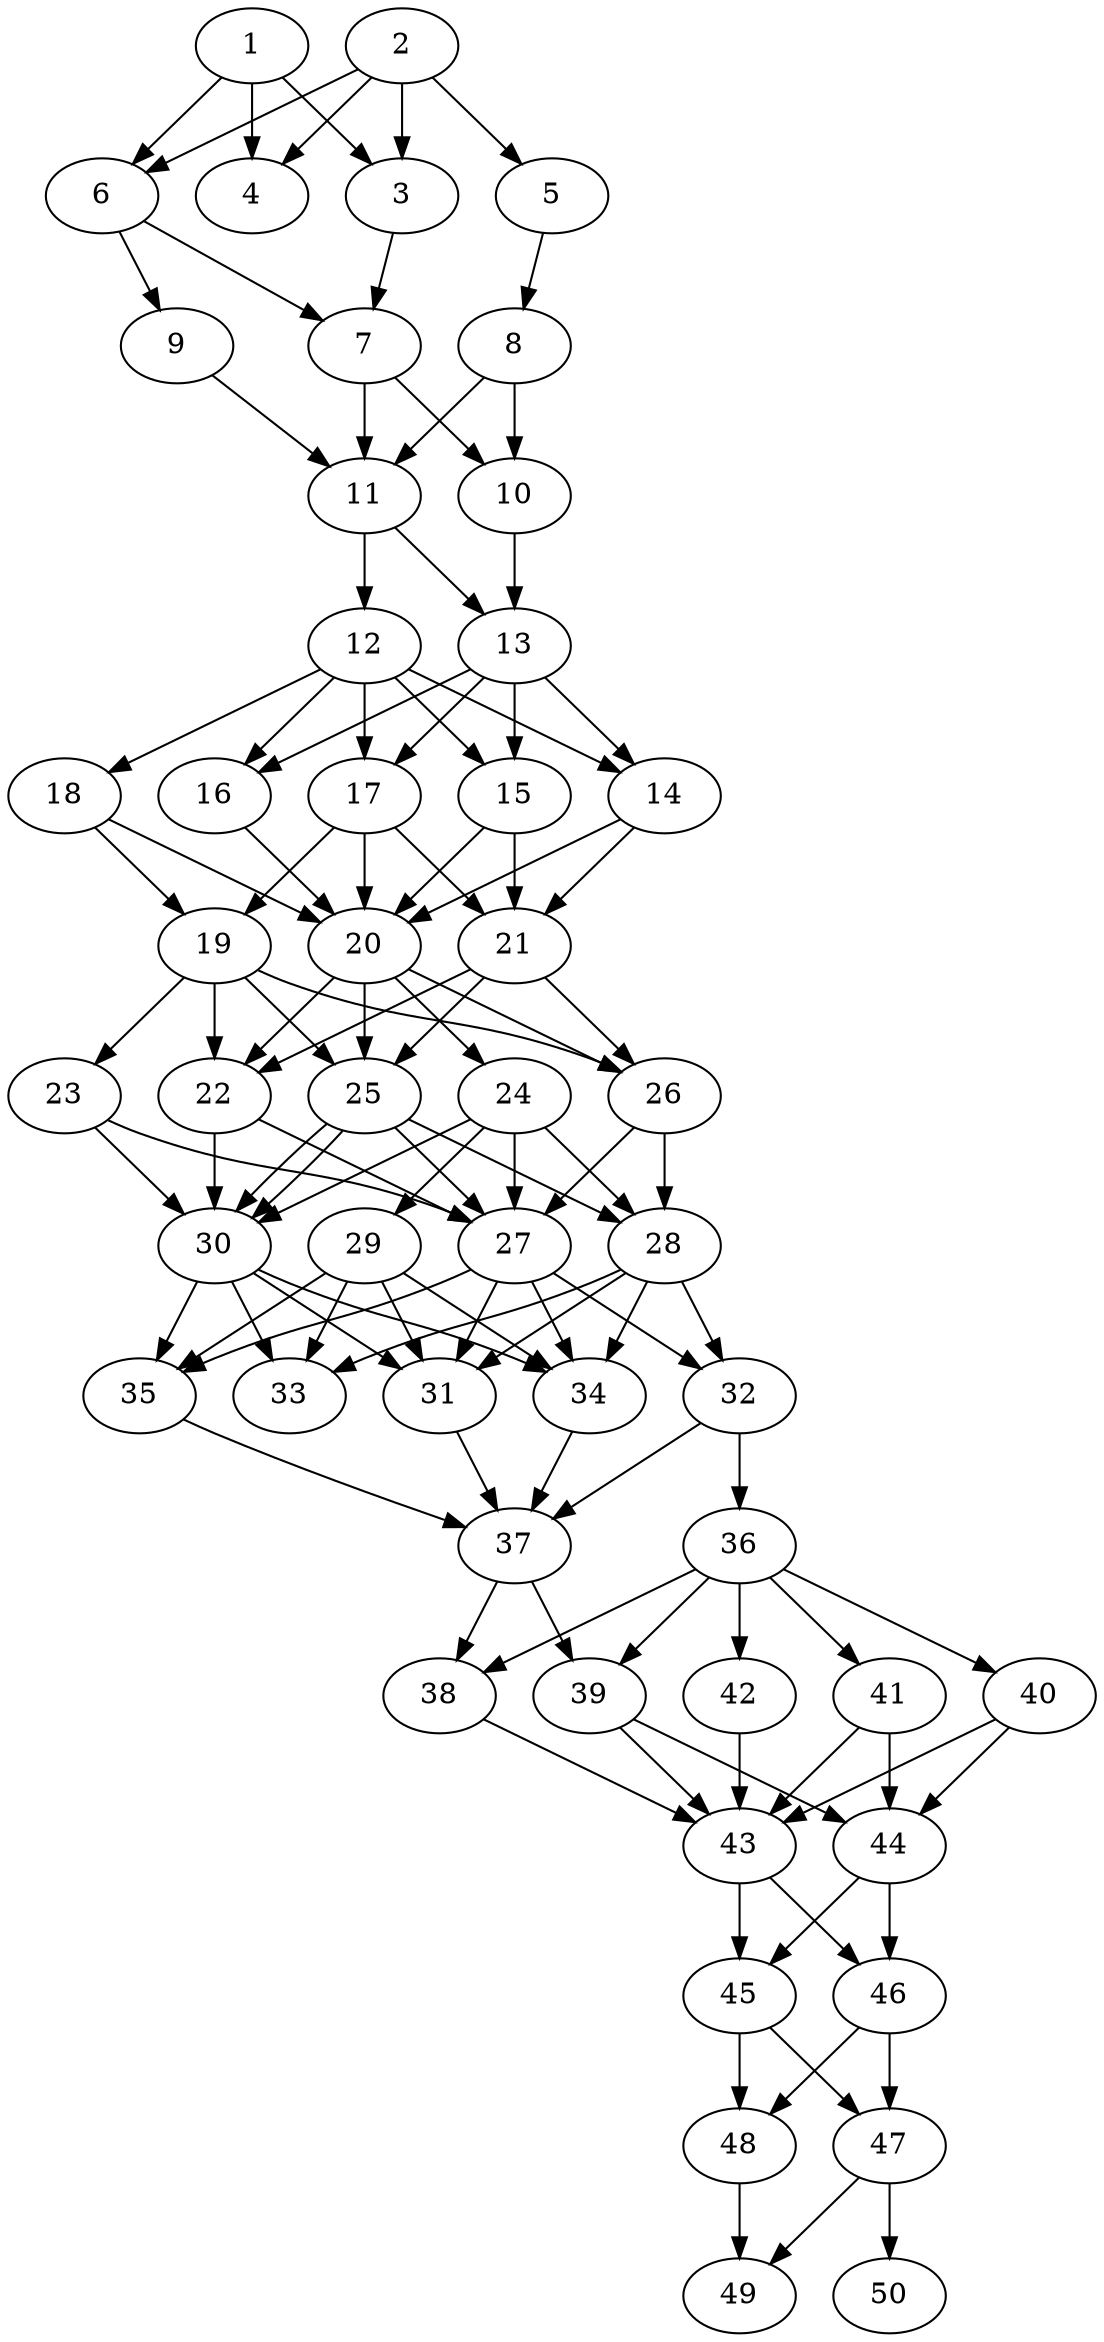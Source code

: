 // DAG automatically generated by daggen at Tue Aug  6 16:32:29 2019
// ./daggen --dot -n 50 --ccr 0.4 --fat 0.4 --regular 0.5 --density 0.9 --mindata 5242880 --maxdata 52428800 
digraph G {
  1 [size="18713600", alpha="0.09", expect_size="7485440"] 
  1 -> 3 [size ="7485440"]
  1 -> 4 [size ="7485440"]
  1 -> 6 [size ="7485440"]
  2 [size="76254720", alpha="0.03", expect_size="30501888"] 
  2 -> 3 [size ="30501888"]
  2 -> 4 [size ="30501888"]
  2 -> 5 [size ="30501888"]
  2 -> 6 [size ="30501888"]
  3 [size="82713600", alpha="0.14", expect_size="33085440"] 
  3 -> 7 [size ="33085440"]
  4 [size="103470080", alpha="0.20", expect_size="41388032"] 
  5 [size="119928320", alpha="0.02", expect_size="47971328"] 
  5 -> 8 [size ="47971328"]
  6 [size="22287360", alpha="0.10", expect_size="8914944"] 
  6 -> 7 [size ="8914944"]
  6 -> 9 [size ="8914944"]
  7 [size="37230080", alpha="0.05", expect_size="14892032"] 
  7 -> 10 [size ="14892032"]
  7 -> 11 [size ="14892032"]
  8 [size="77959680", alpha="0.16", expect_size="31183872"] 
  8 -> 10 [size ="31183872"]
  8 -> 11 [size ="31183872"]
  9 [size="49743360", alpha="0.12", expect_size="19897344"] 
  9 -> 11 [size ="19897344"]
  10 [size="57251840", alpha="0.16", expect_size="22900736"] 
  10 -> 13 [size ="22900736"]
  11 [size="22548480", alpha="0.05", expect_size="9019392"] 
  11 -> 12 [size ="9019392"]
  11 -> 13 [size ="9019392"]
  12 [size="75443200", alpha="0.17", expect_size="30177280"] 
  12 -> 14 [size ="30177280"]
  12 -> 15 [size ="30177280"]
  12 -> 16 [size ="30177280"]
  12 -> 17 [size ="30177280"]
  12 -> 18 [size ="30177280"]
  13 [size="90478080", alpha="0.07", expect_size="36191232"] 
  13 -> 14 [size ="36191232"]
  13 -> 15 [size ="36191232"]
  13 -> 16 [size ="36191232"]
  13 -> 17 [size ="36191232"]
  14 [size="53821440", alpha="0.04", expect_size="21528576"] 
  14 -> 20 [size ="21528576"]
  14 -> 21 [size ="21528576"]
  15 [size="53022720", alpha="0.02", expect_size="21209088"] 
  15 -> 20 [size ="21209088"]
  15 -> 21 [size ="21209088"]
  16 [size="64076800", alpha="0.14", expect_size="25630720"] 
  16 -> 20 [size ="25630720"]
  17 [size="121395200", alpha="0.10", expect_size="48558080"] 
  17 -> 19 [size ="48558080"]
  17 -> 20 [size ="48558080"]
  17 -> 21 [size ="48558080"]
  18 [size="32634880", alpha="0.04", expect_size="13053952"] 
  18 -> 19 [size ="13053952"]
  18 -> 20 [size ="13053952"]
  19 [size="125934080", alpha="0.18", expect_size="50373632"] 
  19 -> 22 [size ="50373632"]
  19 -> 23 [size ="50373632"]
  19 -> 25 [size ="50373632"]
  19 -> 26 [size ="50373632"]
  20 [size="79936000", alpha="0.13", expect_size="31974400"] 
  20 -> 22 [size ="31974400"]
  20 -> 24 [size ="31974400"]
  20 -> 25 [size ="31974400"]
  20 -> 26 [size ="31974400"]
  21 [size="54551040", alpha="0.09", expect_size="21820416"] 
  21 -> 22 [size ="21820416"]
  21 -> 25 [size ="21820416"]
  21 -> 26 [size ="21820416"]
  22 [size="82557440", alpha="0.16", expect_size="33022976"] 
  22 -> 27 [size ="33022976"]
  22 -> 30 [size ="33022976"]
  23 [size="62824960", alpha="0.15", expect_size="25129984"] 
  23 -> 27 [size ="25129984"]
  23 -> 30 [size ="25129984"]
  24 [size="101652480", alpha="0.09", expect_size="40660992"] 
  24 -> 27 [size ="40660992"]
  24 -> 28 [size ="40660992"]
  24 -> 29 [size ="40660992"]
  24 -> 30 [size ="40660992"]
  25 [size="124592640", alpha="0.01", expect_size="49837056"] 
  25 -> 27 [size ="49837056"]
  25 -> 28 [size ="49837056"]
  25 -> 30 [size ="49837056"]
  25 -> 30 [size ="49837056"]
  26 [size="16401920", alpha="0.14", expect_size="6560768"] 
  26 -> 27 [size ="6560768"]
  26 -> 28 [size ="6560768"]
  27 [size="98255360", alpha="0.12", expect_size="39302144"] 
  27 -> 31 [size ="39302144"]
  27 -> 32 [size ="39302144"]
  27 -> 34 [size ="39302144"]
  27 -> 35 [size ="39302144"]
  28 [size="39613440", alpha="0.01", expect_size="15845376"] 
  28 -> 31 [size ="15845376"]
  28 -> 32 [size ="15845376"]
  28 -> 33 [size ="15845376"]
  28 -> 34 [size ="15845376"]
  29 [size="61450240", alpha="0.16", expect_size="24580096"] 
  29 -> 31 [size ="24580096"]
  29 -> 33 [size ="24580096"]
  29 -> 34 [size ="24580096"]
  29 -> 35 [size ="24580096"]
  30 [size="47715840", alpha="0.18", expect_size="19086336"] 
  30 -> 31 [size ="19086336"]
  30 -> 33 [size ="19086336"]
  30 -> 34 [size ="19086336"]
  30 -> 35 [size ="19086336"]
  31 [size="123801600", alpha="0.02", expect_size="49520640"] 
  31 -> 37 [size ="49520640"]
  32 [size="59379200", alpha="0.17", expect_size="23751680"] 
  32 -> 36 [size ="23751680"]
  32 -> 37 [size ="23751680"]
  33 [size="35563520", alpha="0.05", expect_size="14225408"] 
  34 [size="121960960", alpha="0.19", expect_size="48784384"] 
  34 -> 37 [size ="48784384"]
  35 [size="55042560", alpha="0.01", expect_size="22017024"] 
  35 -> 37 [size ="22017024"]
  36 [size="59591680", alpha="0.11", expect_size="23836672"] 
  36 -> 38 [size ="23836672"]
  36 -> 39 [size ="23836672"]
  36 -> 40 [size ="23836672"]
  36 -> 41 [size ="23836672"]
  36 -> 42 [size ="23836672"]
  37 [size="26826240", alpha="0.19", expect_size="10730496"] 
  37 -> 38 [size ="10730496"]
  37 -> 39 [size ="10730496"]
  38 [size="98839040", alpha="0.11", expect_size="39535616"] 
  38 -> 43 [size ="39535616"]
  39 [size="104552960", alpha="0.02", expect_size="41821184"] 
  39 -> 43 [size ="41821184"]
  39 -> 44 [size ="41821184"]
  40 [size="80606720", alpha="0.04", expect_size="32242688"] 
  40 -> 43 [size ="32242688"]
  40 -> 44 [size ="32242688"]
  41 [size="71144960", alpha="0.13", expect_size="28457984"] 
  41 -> 43 [size ="28457984"]
  41 -> 44 [size ="28457984"]
  42 [size="85611520", alpha="0.14", expect_size="34244608"] 
  42 -> 43 [size ="34244608"]
  43 [size="68377600", alpha="0.04", expect_size="27351040"] 
  43 -> 45 [size ="27351040"]
  43 -> 46 [size ="27351040"]
  44 [size="96816640", alpha="0.08", expect_size="38726656"] 
  44 -> 45 [size ="38726656"]
  44 -> 46 [size ="38726656"]
  45 [size="93678080", alpha="0.11", expect_size="37471232"] 
  45 -> 47 [size ="37471232"]
  45 -> 48 [size ="37471232"]
  46 [size="98880000", alpha="0.15", expect_size="39552000"] 
  46 -> 47 [size ="39552000"]
  46 -> 48 [size ="39552000"]
  47 [size="45422080", alpha="0.14", expect_size="18168832"] 
  47 -> 49 [size ="18168832"]
  47 -> 50 [size ="18168832"]
  48 [size="41600000", alpha="0.17", expect_size="16640000"] 
  48 -> 49 [size ="16640000"]
  49 [size="106938880", alpha="0.08", expect_size="42775552"] 
  50 [size="118338560", alpha="0.04", expect_size="47335424"] 
}

